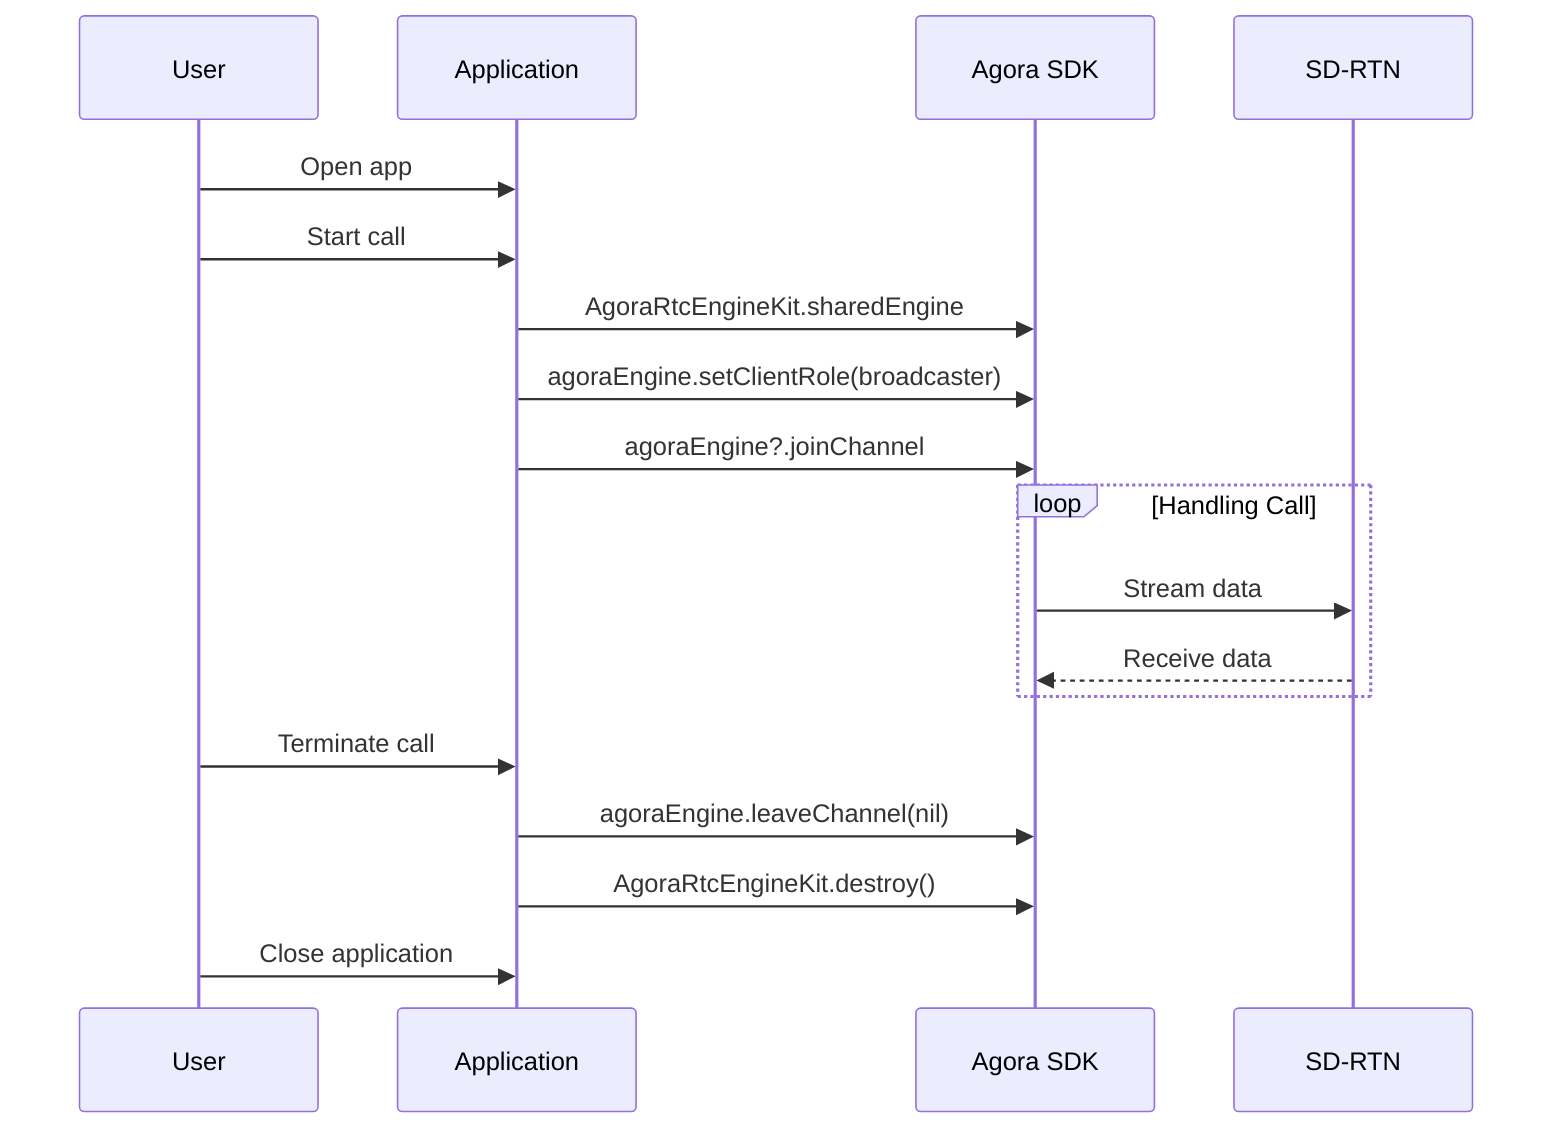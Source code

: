 sequenceDiagram
    participant User as User
    participant App as Application
    participant SDK as Agora SDK
    participant Network as SD-RTN

    User->>App: Open app
    User->>App: Start call
    App->>SDK: AgoraRtcEngineKit.sharedEngine
    App->>SDK: agoraEngine.setClientRole(broadcaster)
    App->>SDK: agoraEngine?.joinChannel
    loop Handling Call
        SDK->>Network: Stream data
        Network-->>SDK: Receive data
    end
    User->>App: Terminate call
    App->>SDK: agoraEngine.leaveChannel(nil)
    App->>SDK: AgoraRtcEngineKit.destroy()
    User->>App: Close application